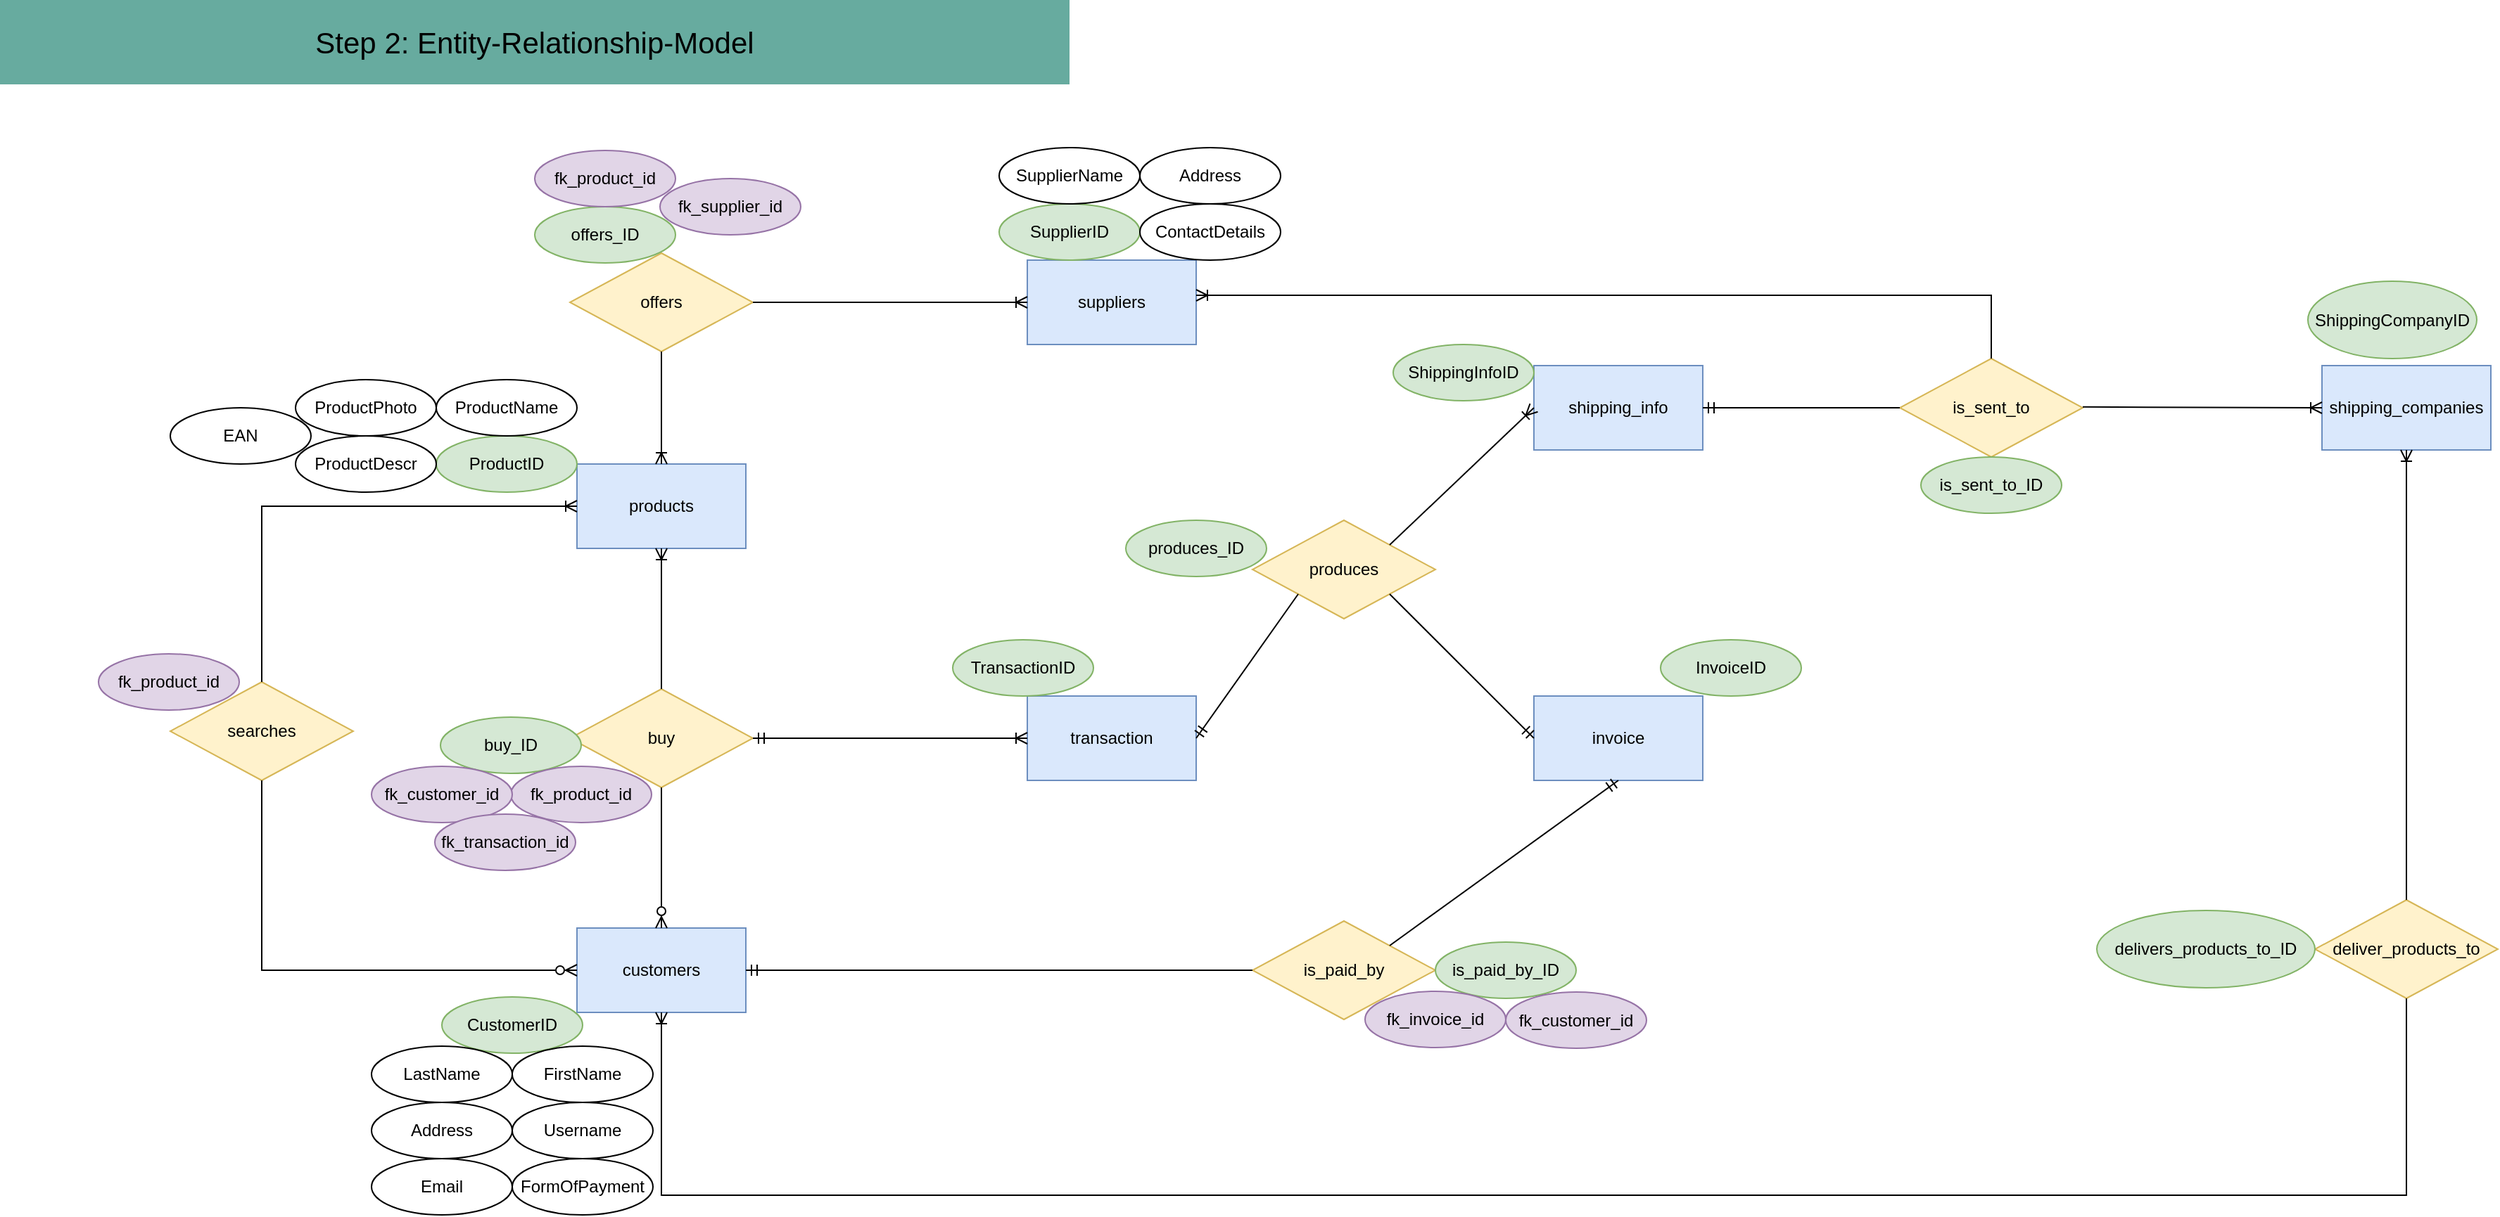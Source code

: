 <mxfile version="14.6.1" type="github">
  <diagram id="H4wPdXL3QeX7m4DB4Rqo" name="Page-1">
    <mxGraphModel dx="1221" dy="645" grid="1" gridSize="10" guides="1" tooltips="1" connect="1" arrows="1" fold="1" page="1" pageScale="1" pageWidth="827" pageHeight="1169" math="0" shadow="0">
      <root>
        <mxCell id="0" />
        <mxCell id="1" parent="0" />
        <mxCell id="J5k1jIa9eLN9t2eHICcV-1" value="" style="rounded=0;whiteSpace=wrap;html=1;labelBackgroundColor=#009999;labelBorderColor=#000000;strokeColor=none;fillColor=#67AB9F;fontColor=#000000;" vertex="1" parent="1">
          <mxGeometry x="50" y="40" width="760" height="60" as="geometry" />
        </mxCell>
        <mxCell id="J5k1jIa9eLN9t2eHICcV-2" value="&lt;font style=&quot;font-size: 21px&quot;&gt;Step 2: Entity-Relationship-Model&lt;/font&gt;" style="text;html=1;strokeColor=none;fillColor=none;align=center;verticalAlign=middle;whiteSpace=wrap;rounded=0;labelBackgroundColor=none;fontColor=#000000;" vertex="1" parent="1">
          <mxGeometry x="70" y="60" width="720" height="20" as="geometry" />
        </mxCell>
        <mxCell id="J5k1jIa9eLN9t2eHICcV-6" value="products" style="rounded=0;whiteSpace=wrap;html=1;fillColor=#dae8fc;strokeColor=#6c8ebf;" vertex="1" parent="1">
          <mxGeometry x="460" y="370" width="120" height="60" as="geometry" />
        </mxCell>
        <mxCell id="J5k1jIa9eLN9t2eHICcV-8" value="customers" style="rounded=0;whiteSpace=wrap;html=1;fillColor=#dae8fc;strokeColor=#6c8ebf;" vertex="1" parent="1">
          <mxGeometry x="460" y="700" width="120" height="60" as="geometry" />
        </mxCell>
        <mxCell id="J5k1jIa9eLN9t2eHICcV-9" value="buy" style="rhombus;whiteSpace=wrap;html=1;fillColor=#fff2cc;strokeColor=#d6b656;" vertex="1" parent="1">
          <mxGeometry x="455" y="530" width="130" height="70" as="geometry" />
        </mxCell>
        <mxCell id="J5k1jIa9eLN9t2eHICcV-11" value="suppliers" style="rounded=0;whiteSpace=wrap;html=1;fillColor=#dae8fc;strokeColor=#6c8ebf;" vertex="1" parent="1">
          <mxGeometry x="780" y="225" width="120" height="60" as="geometry" />
        </mxCell>
        <mxCell id="J5k1jIa9eLN9t2eHICcV-12" value="transaction" style="rounded=0;whiteSpace=wrap;html=1;fillColor=#dae8fc;strokeColor=#6c8ebf;" vertex="1" parent="1">
          <mxGeometry x="780" y="535" width="120" height="60" as="geometry" />
        </mxCell>
        <mxCell id="J5k1jIa9eLN9t2eHICcV-14" value="invoice" style="rounded=0;whiteSpace=wrap;html=1;fillColor=#dae8fc;strokeColor=#6c8ebf;" vertex="1" parent="1">
          <mxGeometry x="1140" y="535" width="120" height="60" as="geometry" />
        </mxCell>
        <mxCell id="J5k1jIa9eLN9t2eHICcV-15" value="shipping_info" style="rounded=0;whiteSpace=wrap;html=1;fillColor=#dae8fc;strokeColor=#6c8ebf;" vertex="1" parent="1">
          <mxGeometry x="1140" y="300" width="120" height="60" as="geometry" />
        </mxCell>
        <mxCell id="J5k1jIa9eLN9t2eHICcV-17" value="shipping_companies" style="rounded=0;whiteSpace=wrap;html=1;fillColor=#dae8fc;strokeColor=#6c8ebf;" vertex="1" parent="1">
          <mxGeometry x="1700" y="300" width="120" height="60" as="geometry" />
        </mxCell>
        <mxCell id="J5k1jIa9eLN9t2eHICcV-18" value="is_paid_by" style="rhombus;whiteSpace=wrap;html=1;fillColor=#fff2cc;strokeColor=#d6b656;" vertex="1" parent="1">
          <mxGeometry x="940" y="695" width="130" height="70" as="geometry" />
        </mxCell>
        <mxCell id="J5k1jIa9eLN9t2eHICcV-19" value="deliver_products_to" style="rhombus;whiteSpace=wrap;html=1;fillColor=#fff2cc;strokeColor=#d6b656;" vertex="1" parent="1">
          <mxGeometry x="1695" y="680" width="130" height="70" as="geometry" />
        </mxCell>
        <mxCell id="J5k1jIa9eLN9t2eHICcV-28" value="produces" style="rhombus;whiteSpace=wrap;html=1;fillColor=#fff2cc;strokeColor=#d6b656;" vertex="1" parent="1">
          <mxGeometry x="940" y="410" width="130" height="70" as="geometry" />
        </mxCell>
        <mxCell id="J5k1jIa9eLN9t2eHICcV-29" value="is_sent_to" style="rhombus;whiteSpace=wrap;html=1;fillColor=#fff2cc;strokeColor=#d6b656;" vertex="1" parent="1">
          <mxGeometry x="1400" y="295" width="130" height="70" as="geometry" />
        </mxCell>
        <mxCell id="J5k1jIa9eLN9t2eHICcV-30" value="offers" style="rhombus;whiteSpace=wrap;html=1;fillColor=#fff2cc;strokeColor=#d6b656;" vertex="1" parent="1">
          <mxGeometry x="455" y="220" width="130" height="70" as="geometry" />
        </mxCell>
        <mxCell id="J5k1jIa9eLN9t2eHICcV-31" value="" style="fontSize=12;html=1;endArrow=ERzeroToMany;endFill=1;entryX=0.5;entryY=0;entryDx=0;entryDy=0;exitX=0.5;exitY=1;exitDx=0;exitDy=0;" edge="1" parent="1" source="J5k1jIa9eLN9t2eHICcV-9" target="J5k1jIa9eLN9t2eHICcV-8">
          <mxGeometry width="100" height="100" relative="1" as="geometry">
            <mxPoint x="590" y="660" as="sourcePoint" />
            <mxPoint x="690" y="560" as="targetPoint" />
          </mxGeometry>
        </mxCell>
        <mxCell id="J5k1jIa9eLN9t2eHICcV-32" value="" style="fontSize=12;html=1;endArrow=ERoneToMany;exitX=0.5;exitY=0;exitDx=0;exitDy=0;entryX=0.5;entryY=1;entryDx=0;entryDy=0;" edge="1" parent="1" source="J5k1jIa9eLN9t2eHICcV-9" target="J5k1jIa9eLN9t2eHICcV-6">
          <mxGeometry width="100" height="100" relative="1" as="geometry">
            <mxPoint x="590" y="660" as="sourcePoint" />
            <mxPoint x="690" y="560" as="targetPoint" />
          </mxGeometry>
        </mxCell>
        <mxCell id="J5k1jIa9eLN9t2eHICcV-33" value="" style="fontSize=12;html=1;endArrow=ERoneToMany;exitX=1;exitY=0.5;exitDx=0;exitDy=0;entryX=0;entryY=0.5;entryDx=0;entryDy=0;" edge="1" parent="1" source="J5k1jIa9eLN9t2eHICcV-30" target="J5k1jIa9eLN9t2eHICcV-11">
          <mxGeometry width="100" height="100" relative="1" as="geometry">
            <mxPoint x="760" y="350.0" as="sourcePoint" />
            <mxPoint x="760" y="250.0" as="targetPoint" />
          </mxGeometry>
        </mxCell>
        <mxCell id="J5k1jIa9eLN9t2eHICcV-34" value="" style="fontSize=12;html=1;endArrow=none;exitX=0.5;exitY=0;exitDx=0;exitDy=0;entryX=0.5;entryY=1;entryDx=0;entryDy=0;startArrow=ERoneToMany;startFill=0;endFill=0;" edge="1" parent="1" source="J5k1jIa9eLN9t2eHICcV-6" target="J5k1jIa9eLN9t2eHICcV-30">
          <mxGeometry width="100" height="100" relative="1" as="geometry">
            <mxPoint x="595" y="265" as="sourcePoint" />
            <mxPoint x="790" y="265" as="targetPoint" />
          </mxGeometry>
        </mxCell>
        <mxCell id="J5k1jIa9eLN9t2eHICcV-35" value="" style="fontSize=12;html=1;endArrow=ERoneToMany;exitX=1;exitY=0.5;exitDx=0;exitDy=0;startArrow=ERmandOne;startFill=0;entryX=0;entryY=0.5;entryDx=0;entryDy=0;" edge="1" parent="1" source="J5k1jIa9eLN9t2eHICcV-9" target="J5k1jIa9eLN9t2eHICcV-12">
          <mxGeometry width="100" height="100" relative="1" as="geometry">
            <mxPoint x="530" y="540.0" as="sourcePoint" />
            <mxPoint x="740" y="565" as="targetPoint" />
          </mxGeometry>
        </mxCell>
        <mxCell id="J5k1jIa9eLN9t2eHICcV-36" value="" style="fontSize=12;html=1;endArrow=none;startArrow=ERmandOne;startFill=0;endFill=0;exitX=1;exitY=0.5;exitDx=0;exitDy=0;entryX=0;entryY=1;entryDx=0;entryDy=0;" edge="1" parent="1" source="J5k1jIa9eLN9t2eHICcV-12" target="J5k1jIa9eLN9t2eHICcV-28">
          <mxGeometry width="100" height="100" relative="1" as="geometry">
            <mxPoint x="1000" y="600" as="sourcePoint" />
            <mxPoint x="1100" y="500" as="targetPoint" />
          </mxGeometry>
        </mxCell>
        <mxCell id="J5k1jIa9eLN9t2eHICcV-37" value="" style="fontSize=12;html=1;endArrow=ERoneToMany;startArrow=none;startFill=0;endFill=0;exitX=1;exitY=0;exitDx=0;exitDy=0;entryX=0;entryY=0.5;entryDx=0;entryDy=0;" edge="1" parent="1" source="J5k1jIa9eLN9t2eHICcV-28" target="J5k1jIa9eLN9t2eHICcV-15">
          <mxGeometry width="100" height="100" relative="1" as="geometry">
            <mxPoint x="910" y="575" as="sourcePoint" />
            <mxPoint x="1180" y="420" as="targetPoint" />
          </mxGeometry>
        </mxCell>
        <mxCell id="J5k1jIa9eLN9t2eHICcV-38" value="" style="fontSize=12;html=1;endArrow=none;startArrow=ERmandOne;startFill=0;endFill=0;exitX=0;exitY=0.5;exitDx=0;exitDy=0;entryX=1;entryY=1;entryDx=0;entryDy=0;" edge="1" parent="1" source="J5k1jIa9eLN9t2eHICcV-14" target="J5k1jIa9eLN9t2eHICcV-28">
          <mxGeometry width="100" height="100" relative="1" as="geometry">
            <mxPoint x="1150" y="340" as="sourcePoint" />
            <mxPoint x="1047.5" y="437.5" as="targetPoint" />
          </mxGeometry>
        </mxCell>
        <mxCell id="J5k1jIa9eLN9t2eHICcV-39" value="" style="fontSize=12;html=1;endArrow=none;startArrow=ERmandOne;startFill=0;endFill=0;exitX=1;exitY=0.5;exitDx=0;exitDy=0;entryX=0;entryY=0.5;entryDx=0;entryDy=0;" edge="1" parent="1" source="J5k1jIa9eLN9t2eHICcV-15" target="J5k1jIa9eLN9t2eHICcV-29">
          <mxGeometry width="100" height="100" relative="1" as="geometry">
            <mxPoint x="1150" y="340" as="sourcePoint" />
            <mxPoint x="1047.5" y="437.5" as="targetPoint" />
          </mxGeometry>
        </mxCell>
        <mxCell id="J5k1jIa9eLN9t2eHICcV-42" value="" style="fontSize=12;html=1;endArrow=ERoneToMany;startArrow=none;startFill=0;endFill=0;exitX=1;exitY=0.5;exitDx=0;exitDy=0;entryX=0;entryY=0.5;entryDx=0;entryDy=0;" edge="1" parent="1" target="J5k1jIa9eLN9t2eHICcV-17">
          <mxGeometry width="100" height="100" relative="1" as="geometry">
            <mxPoint x="1530" y="329.41" as="sourcePoint" />
            <mxPoint x="1670" y="329.41" as="targetPoint" />
          </mxGeometry>
        </mxCell>
        <mxCell id="J5k1jIa9eLN9t2eHICcV-43" value="" style="endArrow=none;html=1;rounded=0;exitX=0.5;exitY=1;exitDx=0;exitDy=0;entryX=0.5;entryY=0;entryDx=0;entryDy=0;startArrow=ERoneToMany;startFill=0;" edge="1" parent="1" source="J5k1jIa9eLN9t2eHICcV-17" target="J5k1jIa9eLN9t2eHICcV-19">
          <mxGeometry relative="1" as="geometry">
            <mxPoint x="1200" y="670" as="sourcePoint" />
            <mxPoint x="1360" y="670" as="targetPoint" />
          </mxGeometry>
        </mxCell>
        <mxCell id="J5k1jIa9eLN9t2eHICcV-44" value="" style="endArrow=ERoneToMany;html=1;rounded=0;exitX=0.5;exitY=1;exitDx=0;exitDy=0;edgeStyle=orthogonalEdgeStyle;endFill=0;" edge="1" parent="1" source="J5k1jIa9eLN9t2eHICcV-19">
          <mxGeometry relative="1" as="geometry">
            <mxPoint x="1760" y="760" as="sourcePoint" />
            <mxPoint x="520" y="760" as="targetPoint" />
            <Array as="points">
              <mxPoint x="1760" y="890" />
              <mxPoint x="520" y="890" />
            </Array>
          </mxGeometry>
        </mxCell>
        <mxCell id="J5k1jIa9eLN9t2eHICcV-45" value="" style="endArrow=ERmandOne;html=1;rounded=0;exitX=1;exitY=0;exitDx=0;exitDy=0;entryX=0.5;entryY=1;entryDx=0;entryDy=0;endFill=0;" edge="1" parent="1" source="J5k1jIa9eLN9t2eHICcV-18" target="J5k1jIa9eLN9t2eHICcV-14">
          <mxGeometry relative="1" as="geometry">
            <mxPoint x="1050" y="530" as="sourcePoint" />
            <mxPoint x="1210" y="530" as="targetPoint" />
          </mxGeometry>
        </mxCell>
        <mxCell id="J5k1jIa9eLN9t2eHICcV-46" value="" style="endArrow=none;html=1;rounded=0;exitX=1;exitY=0.5;exitDx=0;exitDy=0;entryX=0;entryY=0.5;entryDx=0;entryDy=0;startArrow=ERmandOne;startFill=0;" edge="1" parent="1" source="J5k1jIa9eLN9t2eHICcV-8" target="J5k1jIa9eLN9t2eHICcV-18">
          <mxGeometry relative="1" as="geometry">
            <mxPoint x="1047.5" y="722.5" as="sourcePoint" />
            <mxPoint x="1210" y="605" as="targetPoint" />
          </mxGeometry>
        </mxCell>
        <mxCell id="J5k1jIa9eLN9t2eHICcV-47" value="" style="endArrow=none;html=1;rounded=0;entryX=0.5;entryY=0;entryDx=0;entryDy=0;edgeStyle=orthogonalEdgeStyle;endFill=0;startArrow=ERoneToMany;startFill=0;" edge="1" parent="1" target="J5k1jIa9eLN9t2eHICcV-29">
          <mxGeometry relative="1" as="geometry">
            <mxPoint x="900" y="250" as="sourcePoint" />
            <mxPoint x="1210" y="605" as="targetPoint" />
            <Array as="points">
              <mxPoint x="900" y="250" />
              <mxPoint x="1465" y="250" />
            </Array>
          </mxGeometry>
        </mxCell>
        <mxCell id="J5k1jIa9eLN9t2eHICcV-50" value="searches" style="rhombus;whiteSpace=wrap;html=1;fillColor=#fff2cc;strokeColor=#d6b656;" vertex="1" parent="1">
          <mxGeometry x="171" y="525" width="130" height="70" as="geometry" />
        </mxCell>
        <mxCell id="J5k1jIa9eLN9t2eHICcV-51" value="" style="fontSize=12;html=1;endArrow=ERzeroToMany;endFill=1;entryX=0;entryY=0.5;entryDx=0;entryDy=0;exitX=0.5;exitY=1;exitDx=0;exitDy=0;edgeStyle=orthogonalEdgeStyle;rounded=0;" edge="1" parent="1" source="J5k1jIa9eLN9t2eHICcV-50" target="J5k1jIa9eLN9t2eHICcV-8">
          <mxGeometry width="100" height="100" relative="1" as="geometry">
            <mxPoint x="530" y="610" as="sourcePoint" />
            <mxPoint x="530" y="710" as="targetPoint" />
          </mxGeometry>
        </mxCell>
        <mxCell id="J5k1jIa9eLN9t2eHICcV-52" value="" style="fontSize=12;html=1;endArrow=ERoneToMany;entryX=0;entryY=0.5;entryDx=0;entryDy=0;edgeStyle=orthogonalEdgeStyle;rounded=0;" edge="1" parent="1" source="J5k1jIa9eLN9t2eHICcV-50" target="J5k1jIa9eLN9t2eHICcV-6">
          <mxGeometry width="100" height="100" relative="1" as="geometry">
            <mxPoint x="530" y="540" as="sourcePoint" />
            <mxPoint x="530" y="440" as="targetPoint" />
            <Array as="points">
              <mxPoint x="236" y="400" />
            </Array>
          </mxGeometry>
        </mxCell>
        <mxCell id="J5k1jIa9eLN9t2eHICcV-53" value="fk_product_id" style="ellipse;whiteSpace=wrap;html=1;align=center;fillColor=#e1d5e7;strokeColor=#9673a6;" vertex="1" parent="1">
          <mxGeometry x="120" y="505" width="100" height="40" as="geometry" />
        </mxCell>
        <mxCell id="J5k1jIa9eLN9t2eHICcV-54" value="ProductID" style="ellipse;whiteSpace=wrap;html=1;align=center;fillColor=#d5e8d4;strokeColor=#82b366;" vertex="1" parent="1">
          <mxGeometry x="360" y="350" width="100" height="40" as="geometry" />
        </mxCell>
        <mxCell id="J5k1jIa9eLN9t2eHICcV-55" value="buy_ID" style="ellipse;whiteSpace=wrap;html=1;align=center;fillColor=#d5e8d4;strokeColor=#82b366;" vertex="1" parent="1">
          <mxGeometry x="363" y="550" width="100" height="40" as="geometry" />
        </mxCell>
        <mxCell id="J5k1jIa9eLN9t2eHICcV-56" value="CustomerID" style="ellipse;whiteSpace=wrap;html=1;align=center;fillColor=#d5e8d4;strokeColor=#82b366;" vertex="1" parent="1">
          <mxGeometry x="364" y="749" width="100" height="40" as="geometry" />
        </mxCell>
        <mxCell id="J5k1jIa9eLN9t2eHICcV-57" value="TransactionID" style="ellipse;whiteSpace=wrap;html=1;align=center;fillColor=#d5e8d4;strokeColor=#82b366;" vertex="1" parent="1">
          <mxGeometry x="727" y="495" width="100" height="40" as="geometry" />
        </mxCell>
        <mxCell id="J5k1jIa9eLN9t2eHICcV-58" value="SupplierID" style="ellipse;whiteSpace=wrap;html=1;align=center;fillColor=#d5e8d4;strokeColor=#82b366;" vertex="1" parent="1">
          <mxGeometry x="760" y="185" width="100" height="40" as="geometry" />
        </mxCell>
        <mxCell id="J5k1jIa9eLN9t2eHICcV-59" value="offers_ID" style="ellipse;whiteSpace=wrap;html=1;align=center;fillColor=#d5e8d4;strokeColor=#82b366;" vertex="1" parent="1">
          <mxGeometry x="430" y="187" width="100" height="40" as="geometry" />
        </mxCell>
        <mxCell id="J5k1jIa9eLN9t2eHICcV-60" value="ShippingInfoID" style="ellipse;whiteSpace=wrap;html=1;align=center;fillColor=#d5e8d4;strokeColor=#82b366;" vertex="1" parent="1">
          <mxGeometry x="1040" y="285" width="100" height="40" as="geometry" />
        </mxCell>
        <mxCell id="J5k1jIa9eLN9t2eHICcV-61" value="InvoiceID" style="ellipse;whiteSpace=wrap;html=1;align=center;fillColor=#d5e8d4;strokeColor=#82b366;" vertex="1" parent="1">
          <mxGeometry x="1230" y="495" width="100" height="40" as="geometry" />
        </mxCell>
        <mxCell id="J5k1jIa9eLN9t2eHICcV-62" value="ShippingCompanyID" style="ellipse;whiteSpace=wrap;html=1;align=center;fillColor=#d5e8d4;strokeColor=#82b366;" vertex="1" parent="1">
          <mxGeometry x="1690" y="240" width="120" height="55" as="geometry" />
        </mxCell>
        <mxCell id="J5k1jIa9eLN9t2eHICcV-63" value="produces_ID" style="ellipse;whiteSpace=wrap;html=1;align=center;fillColor=#d5e8d4;strokeColor=#82b366;" vertex="1" parent="1">
          <mxGeometry x="850" y="410" width="100" height="40" as="geometry" />
        </mxCell>
        <mxCell id="J5k1jIa9eLN9t2eHICcV-64" value="is_paid_by_ID" style="ellipse;whiteSpace=wrap;html=1;align=center;fillColor=#d5e8d4;strokeColor=#82b366;" vertex="1" parent="1">
          <mxGeometry x="1070" y="710" width="100" height="40" as="geometry" />
        </mxCell>
        <mxCell id="J5k1jIa9eLN9t2eHICcV-65" value="is_sent_to_ID" style="ellipse;whiteSpace=wrap;html=1;align=center;fillColor=#d5e8d4;strokeColor=#82b366;" vertex="1" parent="1">
          <mxGeometry x="1415" y="365" width="100" height="40" as="geometry" />
        </mxCell>
        <mxCell id="J5k1jIa9eLN9t2eHICcV-66" value="delivers_products_to_ID" style="ellipse;whiteSpace=wrap;html=1;align=center;fillColor=#d5e8d4;strokeColor=#82b366;" vertex="1" parent="1">
          <mxGeometry x="1540" y="687.5" width="155" height="55" as="geometry" />
        </mxCell>
        <mxCell id="J5k1jIa9eLN9t2eHICcV-67" value="FirstName" style="ellipse;whiteSpace=wrap;html=1;align=center;" vertex="1" parent="1">
          <mxGeometry x="414" y="784" width="100" height="40" as="geometry" />
        </mxCell>
        <mxCell id="J5k1jIa9eLN9t2eHICcV-68" value="LastName" style="ellipse;whiteSpace=wrap;html=1;align=center;" vertex="1" parent="1">
          <mxGeometry x="314" y="784" width="100" height="40" as="geometry" />
        </mxCell>
        <mxCell id="J5k1jIa9eLN9t2eHICcV-69" value="Address" style="ellipse;whiteSpace=wrap;html=1;align=center;" vertex="1" parent="1">
          <mxGeometry x="314" y="824" width="100" height="40" as="geometry" />
        </mxCell>
        <mxCell id="J5k1jIa9eLN9t2eHICcV-70" value="Username" style="ellipse;whiteSpace=wrap;html=1;align=center;" vertex="1" parent="1">
          <mxGeometry x="414" y="824" width="100" height="40" as="geometry" />
        </mxCell>
        <mxCell id="J5k1jIa9eLN9t2eHICcV-71" value="Email" style="ellipse;whiteSpace=wrap;html=1;align=center;" vertex="1" parent="1">
          <mxGeometry x="314" y="864" width="100" height="40" as="geometry" />
        </mxCell>
        <mxCell id="J5k1jIa9eLN9t2eHICcV-72" value="FormOfPayment" style="ellipse;whiteSpace=wrap;html=1;align=center;" vertex="1" parent="1">
          <mxGeometry x="414" y="864" width="100" height="40" as="geometry" />
        </mxCell>
        <mxCell id="J5k1jIa9eLN9t2eHICcV-73" value="ProductName" style="ellipse;whiteSpace=wrap;html=1;align=center;" vertex="1" parent="1">
          <mxGeometry x="360" y="310" width="100" height="40" as="geometry" />
        </mxCell>
        <mxCell id="J5k1jIa9eLN9t2eHICcV-74" value="ProductPhoto" style="ellipse;whiteSpace=wrap;html=1;align=center;" vertex="1" parent="1">
          <mxGeometry x="260" y="310" width="100" height="40" as="geometry" />
        </mxCell>
        <mxCell id="J5k1jIa9eLN9t2eHICcV-75" value="ProductDescr" style="ellipse;whiteSpace=wrap;html=1;align=center;" vertex="1" parent="1">
          <mxGeometry x="260" y="350" width="100" height="40" as="geometry" />
        </mxCell>
        <mxCell id="J5k1jIa9eLN9t2eHICcV-76" value="EAN" style="ellipse;whiteSpace=wrap;html=1;align=center;" vertex="1" parent="1">
          <mxGeometry x="171" y="330" width="100" height="40" as="geometry" />
        </mxCell>
        <mxCell id="J5k1jIa9eLN9t2eHICcV-77" value="fk_product_id" style="ellipse;whiteSpace=wrap;html=1;align=center;fillColor=#e1d5e7;strokeColor=#9673a6;" vertex="1" parent="1">
          <mxGeometry x="430" y="147" width="100" height="40" as="geometry" />
        </mxCell>
        <mxCell id="J5k1jIa9eLN9t2eHICcV-78" value="fk_supplier_id" style="ellipse;whiteSpace=wrap;html=1;align=center;fillColor=#e1d5e7;strokeColor=#9673a6;" vertex="1" parent="1">
          <mxGeometry x="519" y="167" width="100" height="40" as="geometry" />
        </mxCell>
        <mxCell id="J5k1jIa9eLN9t2eHICcV-79" value="SupplierName&lt;span style=&quot;color: rgba(0 , 0 , 0 , 0) ; font-family: monospace ; font-size: 0px&quot;&gt;%3CmxGraphModel%3E%3Croot%3E%3CmxCell%20id%3D%220%22%2F%3E%3CmxCell%20id%3D%221%22%20parent%3D%220%22%2F%3E%3CmxCell%20id%3D%222%22%20value%3D%22ProductName%22%20style%3D%22ellipse%3BwhiteSpace%3Dwrap%3Bhtml%3D1%3Balign%3Dcenter%3B%22%20vertex%3D%221%22%20parent%3D%221%22%3E%3CmxGeometry%20x%3D%22360%22%20y%3D%22310%22%20width%3D%22100%22%20height%3D%2240%22%20as%3D%22geometry%22%2F%3E%3C%2FmxCell%3E%3C%2Froot%3E%3C%2FmxGraphModel%3E&lt;/span&gt;" style="ellipse;whiteSpace=wrap;html=1;align=center;" vertex="1" parent="1">
          <mxGeometry x="760" y="145" width="100" height="40" as="geometry" />
        </mxCell>
        <mxCell id="J5k1jIa9eLN9t2eHICcV-80" value="Address" style="ellipse;whiteSpace=wrap;html=1;align=center;" vertex="1" parent="1">
          <mxGeometry x="860" y="145" width="100" height="40" as="geometry" />
        </mxCell>
        <mxCell id="J5k1jIa9eLN9t2eHICcV-81" value="ContactDetails" style="ellipse;whiteSpace=wrap;html=1;align=center;" vertex="1" parent="1">
          <mxGeometry x="860" y="185" width="100" height="40" as="geometry" />
        </mxCell>
        <mxCell id="J5k1jIa9eLN9t2eHICcV-82" value="fk_product_id" style="ellipse;whiteSpace=wrap;html=1;align=center;fillColor=#e1d5e7;strokeColor=#9673a6;" vertex="1" parent="1">
          <mxGeometry x="413" y="585" width="100" height="40" as="geometry" />
        </mxCell>
        <mxCell id="J5k1jIa9eLN9t2eHICcV-83" value="fk_customer_id" style="ellipse;whiteSpace=wrap;html=1;align=center;fillColor=#e1d5e7;strokeColor=#9673a6;" vertex="1" parent="1">
          <mxGeometry x="314" y="585" width="100" height="40" as="geometry" />
        </mxCell>
        <mxCell id="J5k1jIa9eLN9t2eHICcV-84" value="fk_transaction_id" style="ellipse;whiteSpace=wrap;html=1;align=center;fillColor=#e1d5e7;strokeColor=#9673a6;" vertex="1" parent="1">
          <mxGeometry x="359" y="619" width="100" height="40" as="geometry" />
        </mxCell>
        <mxCell id="J5k1jIa9eLN9t2eHICcV-85" value="fk_customer_id" style="ellipse;whiteSpace=wrap;html=1;align=center;fillColor=#e1d5e7;strokeColor=#9673a6;" vertex="1" parent="1">
          <mxGeometry x="1120" y="745.5" width="100" height="40" as="geometry" />
        </mxCell>
        <mxCell id="J5k1jIa9eLN9t2eHICcV-86" value="fk_invoice_id" style="ellipse;whiteSpace=wrap;html=1;align=center;fillColor=#e1d5e7;strokeColor=#9673a6;" vertex="1" parent="1">
          <mxGeometry x="1020" y="745" width="100" height="40" as="geometry" />
        </mxCell>
      </root>
    </mxGraphModel>
  </diagram>
</mxfile>
